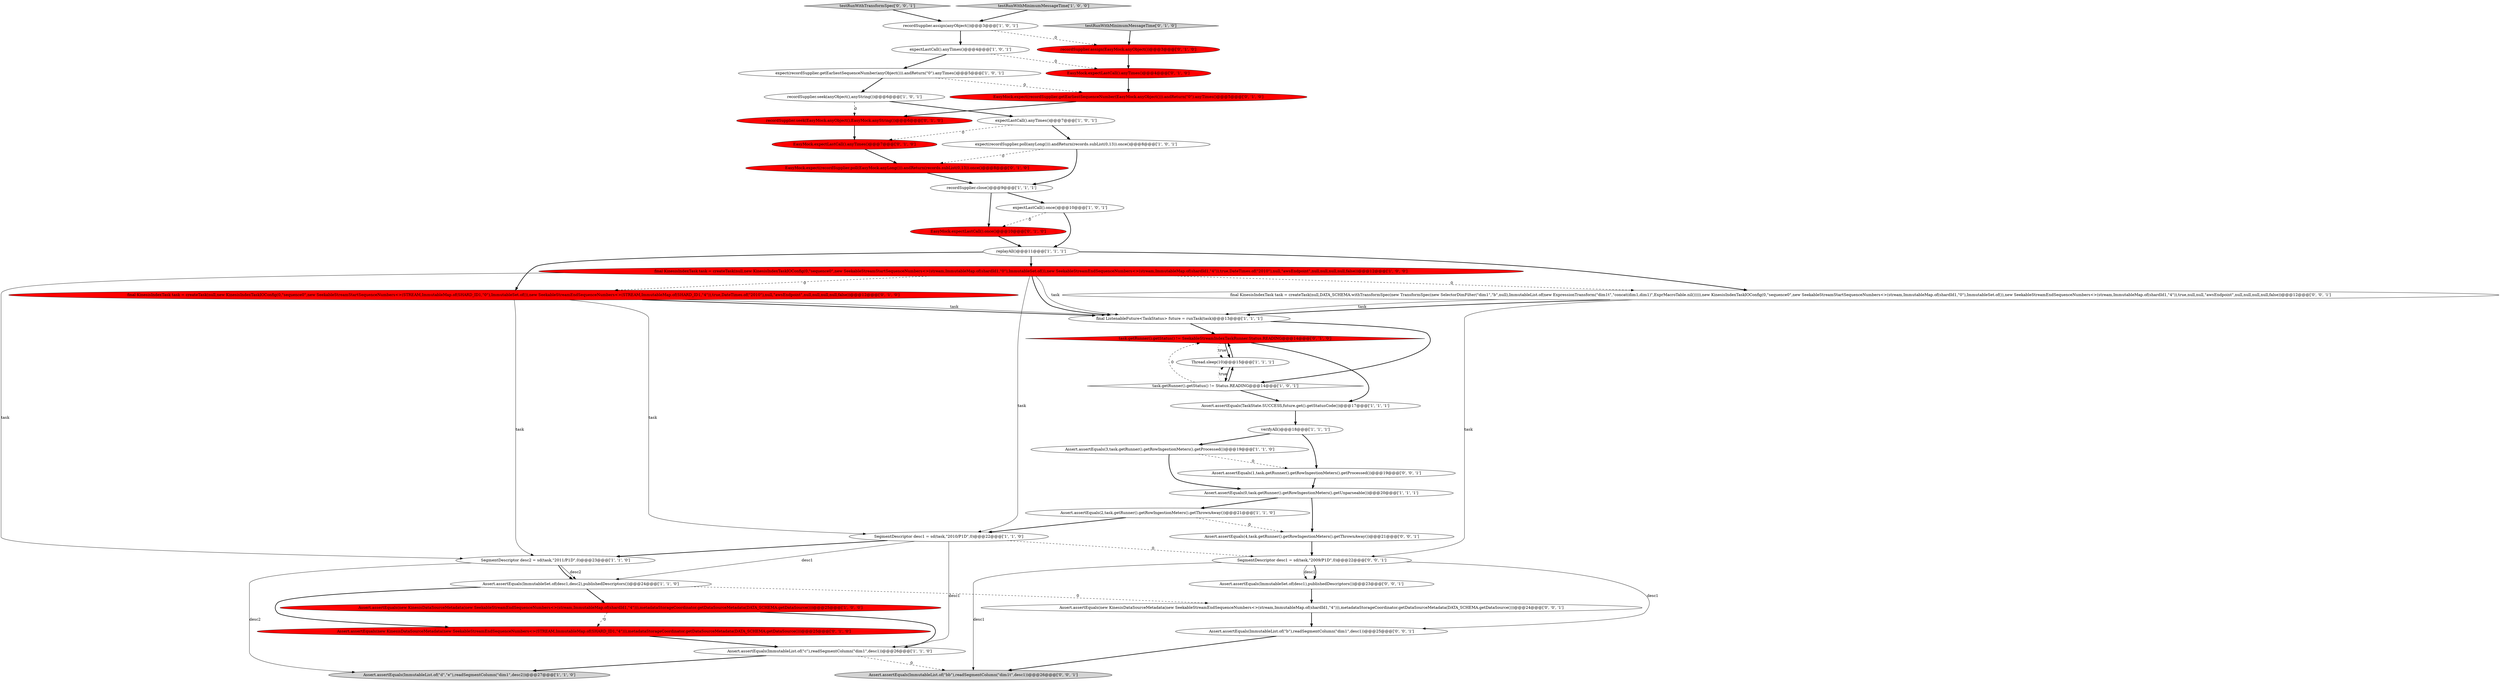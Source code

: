 digraph {
39 [style = filled, label = "final KinesisIndexTask task = createTask(null,DATA_SCHEMA.withTransformSpec(new TransformSpec(new SelectorDimFilter(\"dim1\",\"b\",null),ImmutableList.of(new ExpressionTransform(\"dim1t\",\"concat(dim1,dim1)\",ExprMacroTable.nil())))),new KinesisIndexTaskIOConfig(0,\"sequence0\",new SeekableStreamStartSequenceNumbers<>(stream,ImmutableMap.of(shardId1,\"0\"),ImmutableSet.of()),new SeekableStreamEndSequenceNumbers<>(stream,ImmutableMap.of(shardId1,\"4\")),true,null,null,\"awsEndpoint\",null,null,null,null,false))@@@12@@@['0', '0', '1']", fillcolor = white, shape = ellipse image = "AAA0AAABBB3BBB"];
35 [style = filled, label = "EasyMock.expectLastCall().anyTimes()@@@7@@@['0', '1', '0']", fillcolor = red, shape = ellipse image = "AAA1AAABBB2BBB"];
25 [style = filled, label = "task.getRunner().getStatus() != SeekableStreamIndexTaskRunner.Status.READING@@@14@@@['0', '1', '0']", fillcolor = red, shape = diamond image = "AAA1AAABBB2BBB"];
4 [style = filled, label = "Assert.assertEquals(2,task.getRunner().getRowIngestionMeters().getThrownAway())@@@21@@@['1', '1', '0']", fillcolor = white, shape = ellipse image = "AAA0AAABBB1BBB"];
22 [style = filled, label = "Assert.assertEquals(TaskState.SUCCESS,future.get().getStatusCode())@@@17@@@['1', '1', '1']", fillcolor = white, shape = ellipse image = "AAA0AAABBB1BBB"];
29 [style = filled, label = "EasyMock.expect(recordSupplier.getEarliestSequenceNumber(EasyMock.anyObject())).andReturn(\"0\").anyTimes()@@@5@@@['0', '1', '0']", fillcolor = red, shape = ellipse image = "AAA1AAABBB2BBB"];
28 [style = filled, label = "EasyMock.expectLastCall().anyTimes()@@@4@@@['0', '1', '0']", fillcolor = red, shape = ellipse image = "AAA1AAABBB2BBB"];
26 [style = filled, label = "EasyMock.expectLastCall().once()@@@10@@@['0', '1', '0']", fillcolor = red, shape = ellipse image = "AAA1AAABBB2BBB"];
15 [style = filled, label = "expect(recordSupplier.poll(anyLong())).andReturn(records.subList(0,13)).once()@@@8@@@['1', '0', '1']", fillcolor = white, shape = ellipse image = "AAA0AAABBB1BBB"];
30 [style = filled, label = "recordSupplier.seek(EasyMock.anyObject(),EasyMock.anyString())@@@6@@@['0', '1', '0']", fillcolor = red, shape = ellipse image = "AAA1AAABBB2BBB"];
31 [style = filled, label = "EasyMock.expect(recordSupplier.poll(EasyMock.anyLong())).andReturn(records.subList(0,13)).once()@@@8@@@['0', '1', '0']", fillcolor = red, shape = ellipse image = "AAA1AAABBB2BBB"];
17 [style = filled, label = "recordSupplier.seek(anyObject(),anyString())@@@6@@@['1', '0', '1']", fillcolor = white, shape = ellipse image = "AAA0AAABBB1BBB"];
33 [style = filled, label = "recordSupplier.assign(EasyMock.anyObject())@@@3@@@['0', '1', '0']", fillcolor = red, shape = ellipse image = "AAA1AAABBB2BBB"];
38 [style = filled, label = "Assert.assertEquals(ImmutableList.of(\"b\"),readSegmentColumn(\"dim1\",desc1))@@@25@@@['0', '0', '1']", fillcolor = white, shape = ellipse image = "AAA0AAABBB3BBB"];
11 [style = filled, label = "Assert.assertEquals(0,task.getRunner().getRowIngestionMeters().getUnparseable())@@@20@@@['1', '1', '1']", fillcolor = white, shape = ellipse image = "AAA0AAABBB1BBB"];
12 [style = filled, label = "recordSupplier.assign(anyObject())@@@3@@@['1', '0', '1']", fillcolor = white, shape = ellipse image = "AAA0AAABBB1BBB"];
2 [style = filled, label = "Assert.assertEquals(ImmutableList.of(\"c\"),readSegmentColumn(\"dim1\",desc1))@@@26@@@['1', '1', '0']", fillcolor = white, shape = ellipse image = "AAA0AAABBB1BBB"];
10 [style = filled, label = "verifyAll()@@@18@@@['1', '1', '1']", fillcolor = white, shape = ellipse image = "AAA0AAABBB1BBB"];
43 [style = filled, label = "Assert.assertEquals(4,task.getRunner().getRowIngestionMeters().getThrownAway())@@@21@@@['0', '0', '1']", fillcolor = white, shape = ellipse image = "AAA0AAABBB3BBB"];
0 [style = filled, label = "final KinesisIndexTask task = createTask(null,new KinesisIndexTaskIOConfig(0,\"sequence0\",new SeekableStreamStartSequenceNumbers<>(stream,ImmutableMap.of(shardId1,\"0\"),ImmutableSet.of()),new SeekableStreamEndSequenceNumbers<>(stream,ImmutableMap.of(shardId1,\"4\")),true,DateTimes.of(\"2010\"),null,\"awsEndpoint\",null,null,null,null,false))@@@12@@@['1', '0', '0']", fillcolor = red, shape = ellipse image = "AAA1AAABBB1BBB"];
32 [style = filled, label = "Assert.assertEquals(new KinesisDataSourceMetadata(new SeekableStreamEndSequenceNumbers<>(STREAM,ImmutableMap.of(SHARD_ID1,\"4\"))),metadataStorageCoordinator.getDataSourceMetadata(DATA_SCHEMA.getDataSource()))@@@25@@@['0', '1', '0']", fillcolor = red, shape = ellipse image = "AAA1AAABBB2BBB"];
16 [style = filled, label = "SegmentDescriptor desc2 = sd(task,\"2011/P1D\",0)@@@23@@@['1', '1', '0']", fillcolor = white, shape = ellipse image = "AAA0AAABBB1BBB"];
34 [style = filled, label = "testRunWithMinimumMessageTime['0', '1', '0']", fillcolor = lightgray, shape = diamond image = "AAA0AAABBB2BBB"];
44 [style = filled, label = "Assert.assertEquals(new KinesisDataSourceMetadata(new SeekableStreamEndSequenceNumbers<>(stream,ImmutableMap.of(shardId1,\"4\"))),metadataStorageCoordinator.getDataSourceMetadata(DATA_SCHEMA.getDataSource()))@@@24@@@['0', '0', '1']", fillcolor = white, shape = ellipse image = "AAA0AAABBB3BBB"];
19 [style = filled, label = "expectLastCall().anyTimes()@@@7@@@['1', '0', '1']", fillcolor = white, shape = ellipse image = "AAA0AAABBB1BBB"];
1 [style = filled, label = "expect(recordSupplier.getEarliestSequenceNumber(anyObject())).andReturn(\"0\").anyTimes()@@@5@@@['1', '0', '1']", fillcolor = white, shape = ellipse image = "AAA0AAABBB1BBB"];
9 [style = filled, label = "final ListenableFuture<TaskStatus> future = runTask(task)@@@13@@@['1', '1', '1']", fillcolor = white, shape = ellipse image = "AAA0AAABBB1BBB"];
3 [style = filled, label = "expectLastCall().once()@@@10@@@['1', '0', '1']", fillcolor = white, shape = ellipse image = "AAA0AAABBB1BBB"];
37 [style = filled, label = "Assert.assertEquals(ImmutableList.of(\"bb\"),readSegmentColumn(\"dim1t\",desc1))@@@26@@@['0', '0', '1']", fillcolor = lightgray, shape = ellipse image = "AAA0AAABBB3BBB"];
41 [style = filled, label = "Assert.assertEquals(1,task.getRunner().getRowIngestionMeters().getProcessed())@@@19@@@['0', '0', '1']", fillcolor = white, shape = ellipse image = "AAA0AAABBB3BBB"];
40 [style = filled, label = "testRunWithTransformSpec['0', '0', '1']", fillcolor = lightgray, shape = diamond image = "AAA0AAABBB3BBB"];
24 [style = filled, label = "expectLastCall().anyTimes()@@@4@@@['1', '0', '1']", fillcolor = white, shape = ellipse image = "AAA0AAABBB1BBB"];
6 [style = filled, label = "Assert.assertEquals(ImmutableList.of(\"d\",\"e\"),readSegmentColumn(\"dim1\",desc2))@@@27@@@['1', '1', '0']", fillcolor = lightgray, shape = ellipse image = "AAA0AAABBB1BBB"];
18 [style = filled, label = "Thread.sleep(10)@@@15@@@['1', '1', '1']", fillcolor = white, shape = ellipse image = "AAA0AAABBB1BBB"];
21 [style = filled, label = "Assert.assertEquals(3,task.getRunner().getRowIngestionMeters().getProcessed())@@@19@@@['1', '1', '0']", fillcolor = white, shape = ellipse image = "AAA0AAABBB1BBB"];
27 [style = filled, label = "final KinesisIndexTask task = createTask(null,new KinesisIndexTaskIOConfig(0,\"sequence0\",new SeekableStreamStartSequenceNumbers<>(STREAM,ImmutableMap.of(SHARD_ID1,\"0\"),ImmutableSet.of()),new SeekableStreamEndSequenceNumbers<>(STREAM,ImmutableMap.of(SHARD_ID1,\"4\")),true,DateTimes.of(\"2010\"),null,\"awsEndpoint\",null,null,null,null,false))@@@12@@@['0', '1', '0']", fillcolor = red, shape = ellipse image = "AAA1AAABBB2BBB"];
7 [style = filled, label = "task.getRunner().getStatus() != Status.READING@@@14@@@['1', '0', '1']", fillcolor = white, shape = diamond image = "AAA0AAABBB1BBB"];
8 [style = filled, label = "Assert.assertEquals(ImmutableSet.of(desc1,desc2),publishedDescriptors())@@@24@@@['1', '1', '0']", fillcolor = white, shape = ellipse image = "AAA0AAABBB1BBB"];
36 [style = filled, label = "Assert.assertEquals(ImmutableSet.of(desc1),publishedDescriptors())@@@23@@@['0', '0', '1']", fillcolor = white, shape = ellipse image = "AAA0AAABBB3BBB"];
14 [style = filled, label = "recordSupplier.close()@@@9@@@['1', '1', '1']", fillcolor = white, shape = ellipse image = "AAA0AAABBB1BBB"];
5 [style = filled, label = "replayAll()@@@11@@@['1', '1', '1']", fillcolor = white, shape = ellipse image = "AAA0AAABBB1BBB"];
42 [style = filled, label = "SegmentDescriptor desc1 = sd(task,\"2009/P1D\",0)@@@22@@@['0', '0', '1']", fillcolor = white, shape = ellipse image = "AAA0AAABBB3BBB"];
13 [style = filled, label = "Assert.assertEquals(new KinesisDataSourceMetadata(new SeekableStreamEndSequenceNumbers<>(stream,ImmutableMap.of(shardId1,\"4\"))),metadataStorageCoordinator.getDataSourceMetadata(DATA_SCHEMA.getDataSource()))@@@25@@@['1', '0', '0']", fillcolor = red, shape = ellipse image = "AAA1AAABBB1BBB"];
23 [style = filled, label = "testRunWithMinimumMessageTime['1', '0', '0']", fillcolor = lightgray, shape = diamond image = "AAA0AAABBB1BBB"];
20 [style = filled, label = "SegmentDescriptor desc1 = sd(task,\"2010/P1D\",0)@@@22@@@['1', '1', '0']", fillcolor = white, shape = ellipse image = "AAA0AAABBB1BBB"];
14->3 [style = bold, label=""];
25->22 [style = bold, label=""];
29->30 [style = bold, label=""];
2->6 [style = bold, label=""];
39->9 [style = bold, label=""];
27->9 [style = bold, label=""];
43->42 [style = bold, label=""];
41->11 [style = bold, label=""];
9->7 [style = bold, label=""];
10->41 [style = bold, label=""];
25->18 [style = dotted, label="true"];
3->5 [style = bold, label=""];
20->16 [style = bold, label=""];
5->0 [style = bold, label=""];
15->31 [style = dashed, label="0"];
7->25 [style = dashed, label="0"];
23->12 [style = bold, label=""];
19->15 [style = bold, label=""];
0->9 [style = solid, label="task"];
31->14 [style = bold, label=""];
35->31 [style = bold, label=""];
39->42 [style = solid, label="task"];
5->39 [style = bold, label=""];
36->44 [style = bold, label=""];
0->16 [style = solid, label="task"];
33->28 [style = bold, label=""];
34->33 [style = bold, label=""];
0->20 [style = solid, label="task"];
11->43 [style = bold, label=""];
0->27 [style = dashed, label="0"];
10->21 [style = bold, label=""];
42->37 [style = solid, label="desc1"];
44->38 [style = bold, label=""];
1->17 [style = bold, label=""];
13->32 [style = dashed, label="0"];
21->11 [style = bold, label=""];
38->37 [style = bold, label=""];
2->37 [style = dashed, label="0"];
20->2 [style = solid, label="desc1"];
18->25 [style = bold, label=""];
27->16 [style = solid, label="task"];
19->35 [style = dashed, label="0"];
18->7 [style = bold, label=""];
27->20 [style = solid, label="task"];
28->29 [style = bold, label=""];
12->33 [style = dashed, label="0"];
3->26 [style = dashed, label="0"];
15->14 [style = bold, label=""];
16->8 [style = bold, label=""];
42->38 [style = solid, label="desc1"];
11->4 [style = bold, label=""];
39->9 [style = solid, label="task"];
25->18 [style = bold, label=""];
16->6 [style = solid, label="desc2"];
12->24 [style = bold, label=""];
24->28 [style = dashed, label="0"];
27->9 [style = solid, label="task"];
7->22 [style = bold, label=""];
40->12 [style = bold, label=""];
4->43 [style = dashed, label="0"];
20->42 [style = dashed, label="0"];
30->35 [style = bold, label=""];
4->20 [style = bold, label=""];
22->10 [style = bold, label=""];
7->18 [style = dotted, label="true"];
7->18 [style = bold, label=""];
24->1 [style = bold, label=""];
8->44 [style = dashed, label="0"];
8->13 [style = bold, label=""];
13->2 [style = bold, label=""];
0->9 [style = bold, label=""];
8->32 [style = bold, label=""];
26->5 [style = bold, label=""];
1->29 [style = dashed, label="0"];
16->8 [style = solid, label="desc2"];
42->36 [style = solid, label="desc1"];
42->36 [style = bold, label=""];
0->39 [style = dashed, label="0"];
32->2 [style = bold, label=""];
17->19 [style = bold, label=""];
14->26 [style = bold, label=""];
20->8 [style = solid, label="desc1"];
21->41 [style = dashed, label="0"];
9->25 [style = bold, label=""];
5->27 [style = bold, label=""];
17->30 [style = dashed, label="0"];
}
